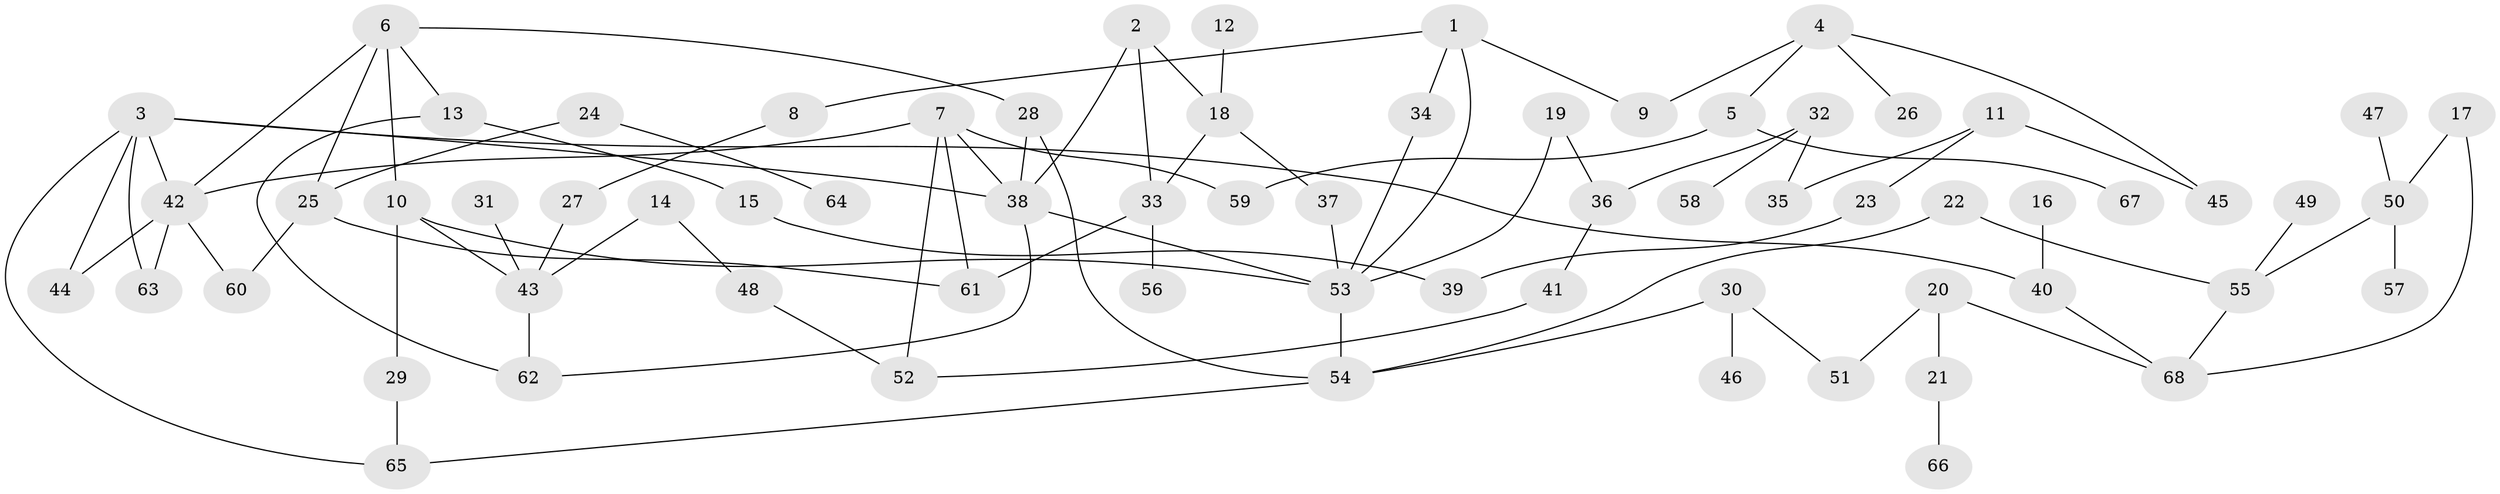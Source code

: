 // original degree distribution, {5: 0.07142857142857142, 6: 0.026785714285714284, 4: 0.05357142857142857, 7: 0.008928571428571428, 3: 0.25892857142857145, 2: 0.2767857142857143, 1: 0.30357142857142855}
// Generated by graph-tools (version 1.1) at 2025/36/03/04/25 23:36:10]
// undirected, 68 vertices, 92 edges
graph export_dot {
  node [color=gray90,style=filled];
  1;
  2;
  3;
  4;
  5;
  6;
  7;
  8;
  9;
  10;
  11;
  12;
  13;
  14;
  15;
  16;
  17;
  18;
  19;
  20;
  21;
  22;
  23;
  24;
  25;
  26;
  27;
  28;
  29;
  30;
  31;
  32;
  33;
  34;
  35;
  36;
  37;
  38;
  39;
  40;
  41;
  42;
  43;
  44;
  45;
  46;
  47;
  48;
  49;
  50;
  51;
  52;
  53;
  54;
  55;
  56;
  57;
  58;
  59;
  60;
  61;
  62;
  63;
  64;
  65;
  66;
  67;
  68;
  1 -- 8 [weight=1.0];
  1 -- 9 [weight=1.0];
  1 -- 34 [weight=1.0];
  1 -- 53 [weight=1.0];
  2 -- 18 [weight=1.0];
  2 -- 33 [weight=1.0];
  2 -- 38 [weight=1.0];
  3 -- 38 [weight=1.0];
  3 -- 40 [weight=1.0];
  3 -- 42 [weight=1.0];
  3 -- 44 [weight=1.0];
  3 -- 63 [weight=1.0];
  3 -- 65 [weight=1.0];
  4 -- 5 [weight=1.0];
  4 -- 9 [weight=1.0];
  4 -- 26 [weight=1.0];
  4 -- 45 [weight=1.0];
  5 -- 59 [weight=1.0];
  5 -- 67 [weight=1.0];
  6 -- 10 [weight=1.0];
  6 -- 13 [weight=1.0];
  6 -- 25 [weight=1.0];
  6 -- 28 [weight=1.0];
  6 -- 42 [weight=1.0];
  7 -- 38 [weight=1.0];
  7 -- 42 [weight=1.0];
  7 -- 52 [weight=1.0];
  7 -- 59 [weight=1.0];
  7 -- 61 [weight=1.0];
  8 -- 27 [weight=1.0];
  10 -- 29 [weight=1.0];
  10 -- 43 [weight=1.0];
  10 -- 53 [weight=1.0];
  11 -- 23 [weight=1.0];
  11 -- 35 [weight=1.0];
  11 -- 45 [weight=1.0];
  12 -- 18 [weight=1.0];
  13 -- 15 [weight=1.0];
  13 -- 62 [weight=1.0];
  14 -- 43 [weight=1.0];
  14 -- 48 [weight=1.0];
  15 -- 39 [weight=1.0];
  16 -- 40 [weight=1.0];
  17 -- 50 [weight=1.0];
  17 -- 68 [weight=1.0];
  18 -- 33 [weight=1.0];
  18 -- 37 [weight=1.0];
  19 -- 36 [weight=1.0];
  19 -- 53 [weight=1.0];
  20 -- 21 [weight=1.0];
  20 -- 51 [weight=1.0];
  20 -- 68 [weight=1.0];
  21 -- 66 [weight=1.0];
  22 -- 54 [weight=1.0];
  22 -- 55 [weight=1.0];
  23 -- 39 [weight=1.0];
  24 -- 25 [weight=1.0];
  24 -- 64 [weight=1.0];
  25 -- 60 [weight=1.0];
  25 -- 61 [weight=1.0];
  27 -- 43 [weight=1.0];
  28 -- 38 [weight=1.0];
  28 -- 54 [weight=1.0];
  29 -- 65 [weight=1.0];
  30 -- 46 [weight=1.0];
  30 -- 51 [weight=1.0];
  30 -- 54 [weight=1.0];
  31 -- 43 [weight=1.0];
  32 -- 35 [weight=1.0];
  32 -- 36 [weight=1.0];
  32 -- 58 [weight=1.0];
  33 -- 56 [weight=1.0];
  33 -- 61 [weight=1.0];
  34 -- 53 [weight=1.0];
  36 -- 41 [weight=1.0];
  37 -- 53 [weight=1.0];
  38 -- 53 [weight=1.0];
  38 -- 62 [weight=1.0];
  40 -- 68 [weight=1.0];
  41 -- 52 [weight=1.0];
  42 -- 44 [weight=1.0];
  42 -- 60 [weight=1.0];
  42 -- 63 [weight=1.0];
  43 -- 62 [weight=1.0];
  47 -- 50 [weight=1.0];
  48 -- 52 [weight=1.0];
  49 -- 55 [weight=1.0];
  50 -- 55 [weight=1.0];
  50 -- 57 [weight=1.0];
  53 -- 54 [weight=1.0];
  54 -- 65 [weight=1.0];
  55 -- 68 [weight=1.0];
}
